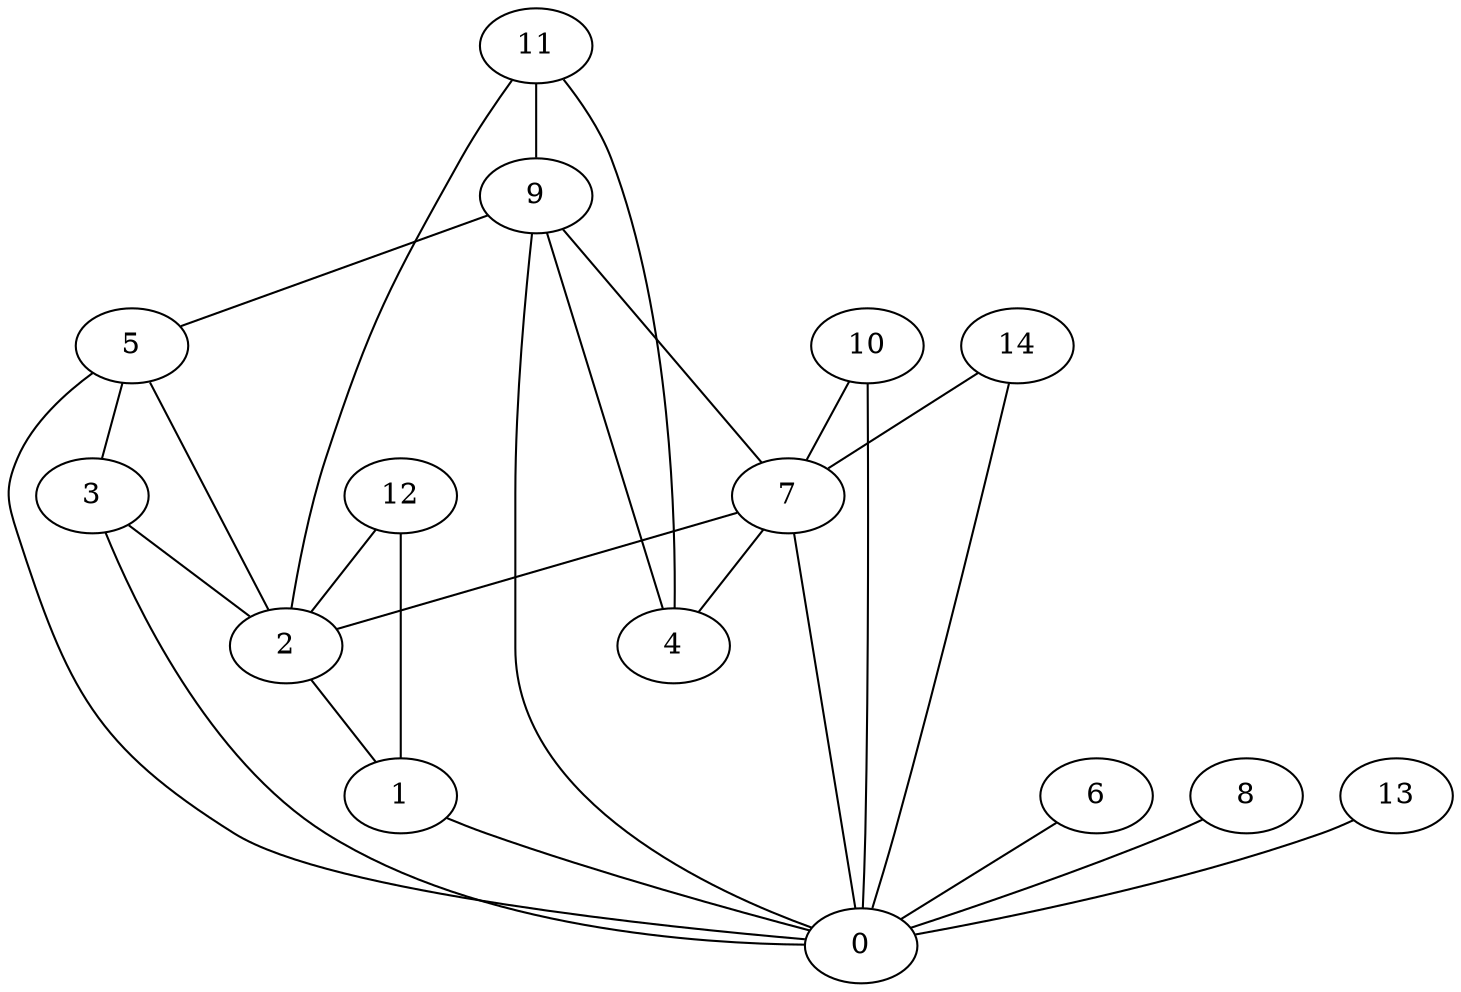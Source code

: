 digraph "sensornet-topology" {
label = "";
rankdir="BT";"0"->"1" [arrowhead = "both"] 
"0"->"3" [arrowhead = "both"] 
"0"->"5" [arrowhead = "both"] 
"0"->"6" [arrowhead = "both"] 
"0"->"7" [arrowhead = "both"] 
"0"->"8" [arrowhead = "both"] 
"0"->"9" [arrowhead = "both"] 
"0"->"10" [arrowhead = "both"] 
"0"->"13" [arrowhead = "both"] 
"0"->"14" [arrowhead = "both"] 
"1"->"2" [arrowhead = "both"] 
"1"->"12" [arrowhead = "both"] 
"2"->"3" [arrowhead = "both"] 
"2"->"5" [arrowhead = "both"] 
"2"->"7" [arrowhead = "both"] 
"2"->"11" [arrowhead = "both"] 
"2"->"12" [arrowhead = "both"] 
"3"->"5" [arrowhead = "both"] 
"4"->"7" [arrowhead = "both"] 
"4"->"9" [arrowhead = "both"] 
"4"->"11" [arrowhead = "both"] 
"5"->"9" [arrowhead = "both"] 
"7"->"9" [arrowhead = "both"] 
"7"->"10" [arrowhead = "both"] 
"7"->"14" [arrowhead = "both"] 
"9"->"11" [arrowhead = "both"] 
}